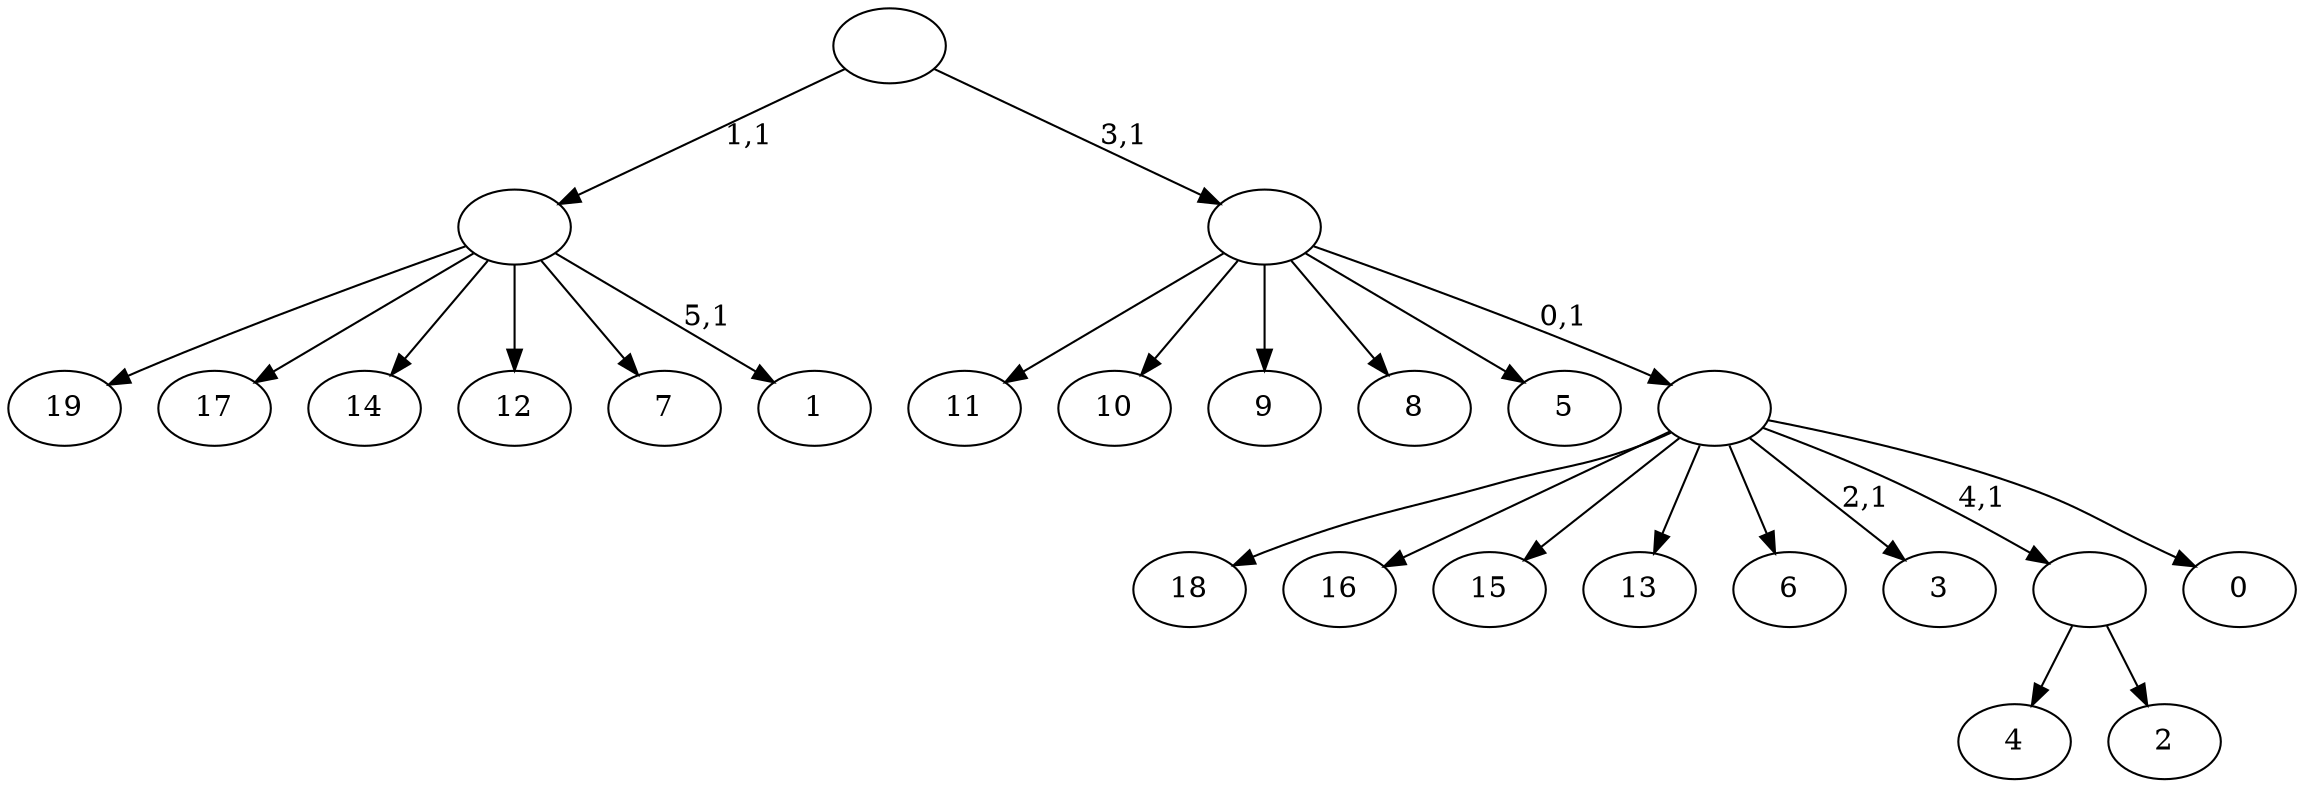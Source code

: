 digraph T {
	26 [label="19"]
	25 [label="18"]
	24 [label="17"]
	23 [label="16"]
	22 [label="15"]
	21 [label="14"]
	20 [label="13"]
	19 [label="12"]
	18 [label="11"]
	17 [label="10"]
	16 [label="9"]
	15 [label="8"]
	14 [label="7"]
	13 [label="6"]
	12 [label="5"]
	11 [label="4"]
	10 [label="3"]
	8 [label="2"]
	7 [label=""]
	6 [label="1"]
	4 [label=""]
	3 [label="0"]
	2 [label=""]
	1 [label=""]
	0 [label=""]
	7 -> 11 [label=""]
	7 -> 8 [label=""]
	4 -> 6 [label="5,1"]
	4 -> 26 [label=""]
	4 -> 24 [label=""]
	4 -> 21 [label=""]
	4 -> 19 [label=""]
	4 -> 14 [label=""]
	2 -> 10 [label="2,1"]
	2 -> 25 [label=""]
	2 -> 23 [label=""]
	2 -> 22 [label=""]
	2 -> 20 [label=""]
	2 -> 13 [label=""]
	2 -> 7 [label="4,1"]
	2 -> 3 [label=""]
	1 -> 18 [label=""]
	1 -> 17 [label=""]
	1 -> 16 [label=""]
	1 -> 15 [label=""]
	1 -> 12 [label=""]
	1 -> 2 [label="0,1"]
	0 -> 4 [label="1,1"]
	0 -> 1 [label="3,1"]
}
